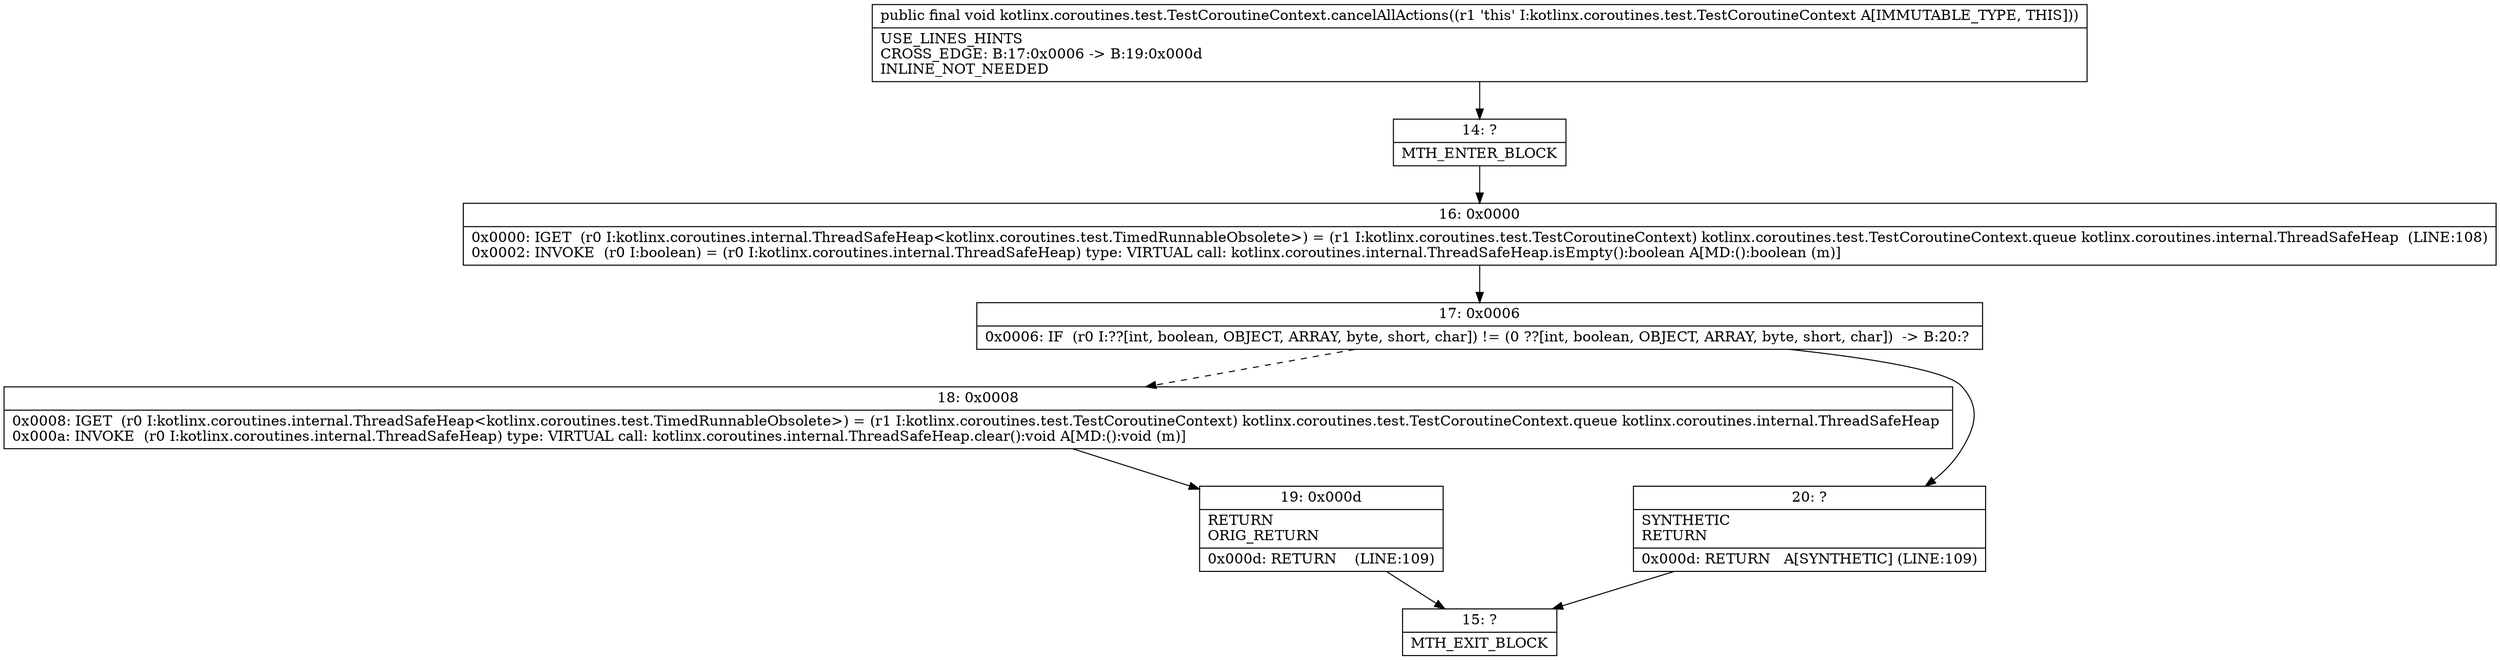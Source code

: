 digraph "CFG forkotlinx.coroutines.test.TestCoroutineContext.cancelAllActions()V" {
Node_14 [shape=record,label="{14\:\ ?|MTH_ENTER_BLOCK\l}"];
Node_16 [shape=record,label="{16\:\ 0x0000|0x0000: IGET  (r0 I:kotlinx.coroutines.internal.ThreadSafeHeap\<kotlinx.coroutines.test.TimedRunnableObsolete\>) = (r1 I:kotlinx.coroutines.test.TestCoroutineContext) kotlinx.coroutines.test.TestCoroutineContext.queue kotlinx.coroutines.internal.ThreadSafeHeap  (LINE:108)\l0x0002: INVOKE  (r0 I:boolean) = (r0 I:kotlinx.coroutines.internal.ThreadSafeHeap) type: VIRTUAL call: kotlinx.coroutines.internal.ThreadSafeHeap.isEmpty():boolean A[MD:():boolean (m)]\l}"];
Node_17 [shape=record,label="{17\:\ 0x0006|0x0006: IF  (r0 I:??[int, boolean, OBJECT, ARRAY, byte, short, char]) != (0 ??[int, boolean, OBJECT, ARRAY, byte, short, char])  \-\> B:20:? \l}"];
Node_18 [shape=record,label="{18\:\ 0x0008|0x0008: IGET  (r0 I:kotlinx.coroutines.internal.ThreadSafeHeap\<kotlinx.coroutines.test.TimedRunnableObsolete\>) = (r1 I:kotlinx.coroutines.test.TestCoroutineContext) kotlinx.coroutines.test.TestCoroutineContext.queue kotlinx.coroutines.internal.ThreadSafeHeap \l0x000a: INVOKE  (r0 I:kotlinx.coroutines.internal.ThreadSafeHeap) type: VIRTUAL call: kotlinx.coroutines.internal.ThreadSafeHeap.clear():void A[MD:():void (m)]\l}"];
Node_19 [shape=record,label="{19\:\ 0x000d|RETURN\lORIG_RETURN\l|0x000d: RETURN    (LINE:109)\l}"];
Node_15 [shape=record,label="{15\:\ ?|MTH_EXIT_BLOCK\l}"];
Node_20 [shape=record,label="{20\:\ ?|SYNTHETIC\lRETURN\l|0x000d: RETURN   A[SYNTHETIC] (LINE:109)\l}"];
MethodNode[shape=record,label="{public final void kotlinx.coroutines.test.TestCoroutineContext.cancelAllActions((r1 'this' I:kotlinx.coroutines.test.TestCoroutineContext A[IMMUTABLE_TYPE, THIS]))  | USE_LINES_HINTS\lCROSS_EDGE: B:17:0x0006 \-\> B:19:0x000d\lINLINE_NOT_NEEDED\l}"];
MethodNode -> Node_14;Node_14 -> Node_16;
Node_16 -> Node_17;
Node_17 -> Node_18[style=dashed];
Node_17 -> Node_20;
Node_18 -> Node_19;
Node_19 -> Node_15;
Node_20 -> Node_15;
}

